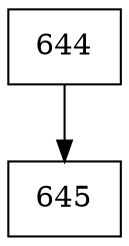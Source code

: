 digraph G {
  node [shape=record];
  node0 [label="{644}"];
  node0 -> node1;
  node1 [label="{645}"];
}
